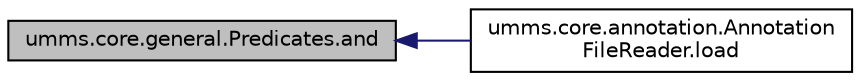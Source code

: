 digraph "umms.core.general.Predicates.and"
{
  edge [fontname="Helvetica",fontsize="10",labelfontname="Helvetica",labelfontsize="10"];
  node [fontname="Helvetica",fontsize="10",shape=record];
  rankdir="LR";
  Node1 [label="umms.core.general.Predicates.and",height=0.2,width=0.4,color="black", fillcolor="grey75", style="filled" fontcolor="black"];
  Node1 -> Node2 [dir="back",color="midnightblue",fontsize="10",style="solid",fontname="Helvetica"];
  Node2 [label="umms.core.annotation.Annotation\lFileReader.load",height=0.2,width=0.4,color="black", fillcolor="white", style="filled",URL="$classumms_1_1core_1_1annotation_1_1_annotation_file_reader.html#ab7bfe8a443d18a02c6fe127d999e9588"];
}

